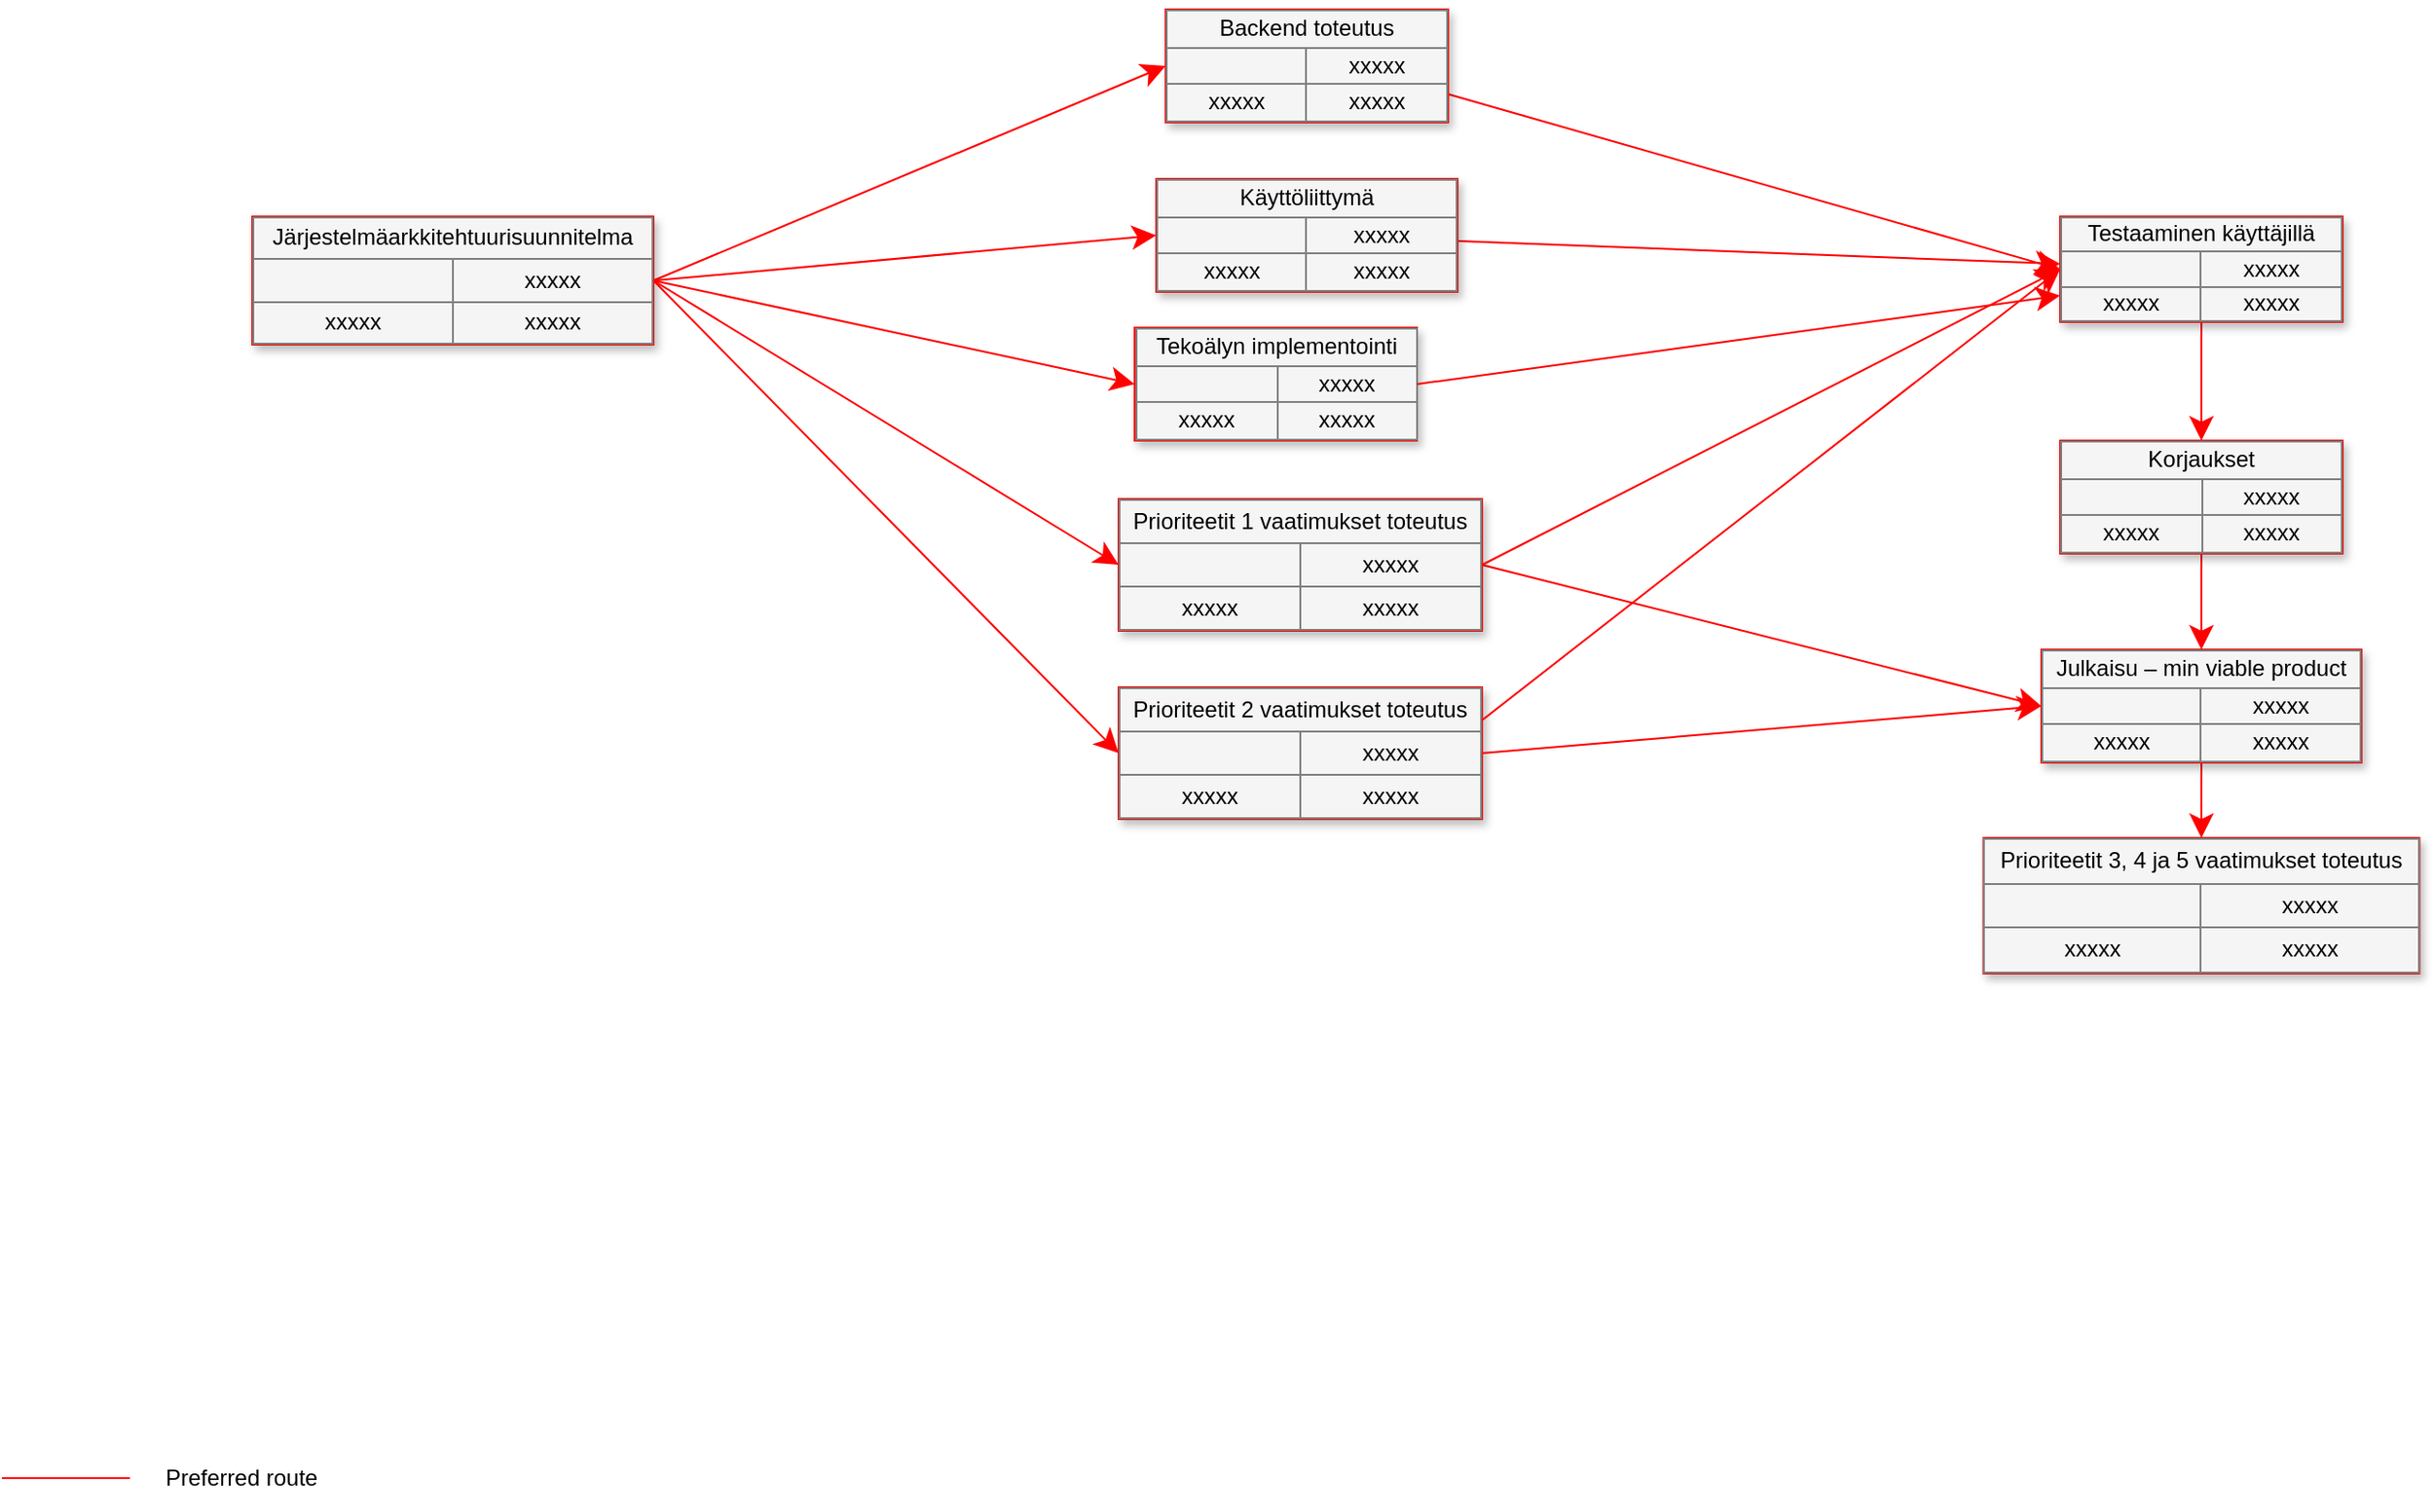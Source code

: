 <mxfile version="20.6.0" type="github">
  <diagram name="Page-1" id="9c096ad6-e400-ecc8-3e38-643d2caac077">
    <mxGraphModel dx="1384" dy="729" grid="1" gridSize="10" guides="1" tooltips="1" connect="1" arrows="1" fold="1" page="1" pageScale="1.5" pageWidth="1169" pageHeight="826" background="none" math="0" shadow="0">
      <root>
        <mxCell id="0" style=";html=1;" />
        <mxCell id="1" style=";html=1;" parent="0" />
        <mxCell id="3cfceab9cabfe5b9-22" style="edgeStyle=none;curved=1;html=1;startSize=10;endArrow=classic;endFill=1;endSize=10;strokeColor=#FF0000;strokeWidth=1;fontSize=12;entryX=0;entryY=0.5;entryDx=0;entryDy=0;exitX=1;exitY=0.5;exitDx=0;exitDy=0;" parent="1" source="30e23a8a0b95c500-1" target="3cfceab9cabfe5b9-6" edge="1">
          <mxGeometry relative="1" as="geometry">
            <mxPoint x="558.799" y="350" as="targetPoint" />
          </mxGeometry>
        </mxCell>
        <mxCell id="30e23a8a0b95c500-1" value="&lt;table border=&quot;1&quot; width=&quot;100%&quot; style=&quot;width: 100% ; height: 100% ; border-collapse: collapse&quot;&gt;&lt;tbody&gt;&lt;tr&gt;&lt;td colspan=&quot;2&quot; align=&quot;center&quot;&gt;Järjestelmäarkkitehtuurisuunnitelma&lt;/td&gt;&lt;/tr&gt;&lt;tr&gt;&lt;td align=&quot;center&quot;&gt;&lt;br&gt;&lt;/td&gt;&lt;td align=&quot;center&quot;&gt;xxxxx&lt;br&gt;&lt;/td&gt;&lt;/tr&gt;&lt;tr&gt;&lt;td align=&quot;center&quot;&gt;xxxxx&lt;br&gt;&lt;/td&gt;&lt;td align=&quot;center&quot;&gt;xxxxx&lt;br&gt;&lt;/td&gt;&lt;/tr&gt;&lt;/tbody&gt;&lt;/table&gt;" style="text;html=1;strokeColor=#FF0000;fillColor=#f5f5f5;overflow=fill;rounded=0;shadow=1;fontSize=12;align=center;" parent="1" vertex="1">
          <mxGeometry x="220" y="440" width="213" height="68" as="geometry" />
        </mxCell>
        <mxCell id="3cfceab9cabfe5b9-2" value="&lt;table border=&quot;1&quot; width=&quot;100%&quot; style=&quot;width: 100% ; height: 100% ; border-collapse: collapse&quot;&gt;&lt;tbody&gt;&lt;tr&gt;&lt;td colspan=&quot;2&quot; align=&quot;center&quot;&gt;Prioriteetit 3, 4 ja 5 vaatimukset toteutus&lt;/td&gt;&lt;/tr&gt;&lt;tr&gt;&lt;td align=&quot;center&quot;&gt;&lt;br&gt;&lt;/td&gt;&lt;td align=&quot;center&quot;&gt;xxxxx&lt;br&gt;&lt;/td&gt;&lt;/tr&gt;&lt;tr&gt;&lt;td align=&quot;center&quot;&gt;xxxxx&lt;br&gt;&lt;/td&gt;&lt;td align=&quot;center&quot;&gt;xxxxx&lt;br&gt;&lt;/td&gt;&lt;/tr&gt;&lt;/tbody&gt;&lt;/table&gt;" style="text;html=1;strokeColor=#FF0000;fillColor=#f5f5f5;overflow=fill;rounded=0;shadow=1;fontSize=12;align=center;" parent="1" vertex="1">
          <mxGeometry x="1139.25" y="770" width="231.5" height="72" as="geometry" />
        </mxCell>
        <mxCell id="3cfceab9cabfe5b9-35" style="edgeStyle=none;curved=1;html=1;startSize=10;endArrow=classic;endFill=1;endSize=10;strokeColor=#FF0000;strokeWidth=1;fontSize=12;" parent="1" source="3cfceab9cabfe5b9-3" target="3cfceab9cabfe5b9-2" edge="1">
          <mxGeometry relative="1" as="geometry" />
        </mxCell>
        <mxCell id="3cfceab9cabfe5b9-3" value="&lt;table border=&quot;1&quot; width=&quot;100%&quot; style=&quot;width: 100% ; height: 100% ; border-collapse: collapse&quot;&gt;&lt;tbody&gt;&lt;tr&gt;&lt;td colspan=&quot;2&quot; align=&quot;center&quot;&gt;Julkaisu – min viable product&lt;/td&gt;&lt;/tr&gt;&lt;tr&gt;&lt;td align=&quot;center&quot;&gt;&lt;br&gt;&lt;/td&gt;&lt;td align=&quot;center&quot;&gt;xxxxx&lt;br&gt;&lt;/td&gt;&lt;/tr&gt;&lt;tr&gt;&lt;td align=&quot;center&quot;&gt;xxxxx&lt;br&gt;&lt;/td&gt;&lt;td align=&quot;center&quot;&gt;xxxxx&lt;br&gt;&lt;/td&gt;&lt;/tr&gt;&lt;/tbody&gt;&lt;/table&gt;" style="text;html=1;strokeColor=#FF0000;fillColor=#f5f5f5;overflow=fill;rounded=0;shadow=1;fontSize=12;align=center;" parent="1" vertex="1">
          <mxGeometry x="1170" y="670" width="170" height="60" as="geometry" />
        </mxCell>
        <mxCell id="3cfceab9cabfe5b9-34" style="edgeStyle=none;curved=1;html=1;startSize=10;endArrow=classic;endFill=1;endSize=10;strokeColor=#FF0000;strokeWidth=1;fontSize=12;" parent="1" source="3cfceab9cabfe5b9-4" target="3cfceab9cabfe5b9-3" edge="1">
          <mxGeometry relative="1" as="geometry" />
        </mxCell>
        <mxCell id="3cfceab9cabfe5b9-4" value="&lt;table border=&quot;1&quot; width=&quot;100%&quot; style=&quot;width: 100% ; height: 100% ; border-collapse: collapse&quot;&gt;&lt;tbody&gt;&lt;tr&gt;&lt;td colspan=&quot;2&quot; align=&quot;center&quot;&gt;Korjaukset&lt;/td&gt;&lt;/tr&gt;&lt;tr&gt;&lt;td align=&quot;center&quot;&gt;&lt;br&gt;&lt;/td&gt;&lt;td align=&quot;center&quot;&gt;xxxxx&lt;br&gt;&lt;/td&gt;&lt;/tr&gt;&lt;tr&gt;&lt;td align=&quot;center&quot;&gt;xxxxx&lt;br&gt;&lt;/td&gt;&lt;td align=&quot;center&quot;&gt;xxxxx&lt;br&gt;&lt;/td&gt;&lt;/tr&gt;&lt;/tbody&gt;&lt;/table&gt;" style="text;html=1;strokeColor=#FF0000;fillColor=#f5f5f5;overflow=fill;rounded=0;shadow=1;fontSize=12;align=center;" parent="1" vertex="1">
          <mxGeometry x="1180" y="559" width="150" height="60" as="geometry" />
        </mxCell>
        <mxCell id="3cfceab9cabfe5b9-33" style="edgeStyle=none;curved=1;html=1;startSize=10;endArrow=classic;endFill=1;endSize=10;strokeColor=#FF0000;strokeWidth=1;fontSize=12;" parent="1" source="3cfceab9cabfe5b9-5" target="3cfceab9cabfe5b9-4" edge="1">
          <mxGeometry relative="1" as="geometry" />
        </mxCell>
        <mxCell id="3cfceab9cabfe5b9-5" value="&lt;table border=&quot;1&quot; width=&quot;100%&quot; style=&quot;width: 100% ; height: 100% ; border-collapse: collapse&quot;&gt;&lt;tbody&gt;&lt;tr&gt;&lt;td colspan=&quot;2&quot; align=&quot;center&quot;&gt;&lt;font style=&quot;font-size: 12px&quot;&gt;Testaaminen käyttäjillä&lt;/font&gt;&lt;/td&gt;&lt;/tr&gt;&lt;tr&gt;&lt;td align=&quot;center&quot;&gt;&lt;br&gt;&lt;/td&gt;&lt;td align=&quot;center&quot;&gt;xxxxx&lt;br&gt;&lt;/td&gt;&lt;/tr&gt;&lt;tr&gt;&lt;td align=&quot;center&quot;&gt;xxxxx&lt;br&gt;&lt;/td&gt;&lt;td align=&quot;center&quot;&gt;xxxxx&lt;br&gt;&lt;/td&gt;&lt;/tr&gt;&lt;/tbody&gt;&lt;/table&gt;" style="text;html=1;strokeColor=#FF0000;fillColor=#f5f5f5;overflow=fill;rounded=0;shadow=1;fontSize=12;align=center;" parent="1" vertex="1">
          <mxGeometry x="1180" y="440" width="150" height="56" as="geometry" />
        </mxCell>
        <mxCell id="3cfceab9cabfe5b9-24" style="edgeStyle=none;curved=1;html=1;startSize=10;endArrow=classic;endFill=1;endSize=10;strokeColor=#FF0000;strokeWidth=1;fontSize=12;entryX=0;entryY=0.5;entryDx=0;entryDy=0;exitX=1;exitY=0.75;exitDx=0;exitDy=0;" parent="1" source="3cfceab9cabfe5b9-6" target="3cfceab9cabfe5b9-5" edge="1">
          <mxGeometry relative="1" as="geometry">
            <mxPoint x="1437" y="308.095" as="targetPoint" />
          </mxGeometry>
        </mxCell>
        <mxCell id="3cfceab9cabfe5b9-6" value="&lt;table border=&quot;1&quot; width=&quot;100%&quot; style=&quot;width: 100% ; height: 100% ; border-collapse: collapse&quot;&gt;&lt;tbody&gt;&lt;tr&gt;&lt;td colspan=&quot;2&quot; align=&quot;center&quot;&gt;Backend toteutus&lt;/td&gt;&lt;/tr&gt;&lt;tr&gt;&lt;td align=&quot;center&quot;&gt;&lt;br&gt;&lt;/td&gt;&lt;td align=&quot;center&quot;&gt;xxxxx&lt;br&gt;&lt;/td&gt;&lt;/tr&gt;&lt;tr&gt;&lt;td align=&quot;center&quot;&gt;xxxxx&lt;br&gt;&lt;/td&gt;&lt;td align=&quot;center&quot;&gt;xxxxx&lt;br&gt;&lt;/td&gt;&lt;/tr&gt;&lt;/tbody&gt;&lt;/table&gt;" style="text;html=1;strokeColor=#FF0000;fillColor=#f5f5f5;overflow=fill;rounded=0;shadow=1;fontSize=12;align=center;" parent="1" vertex="1">
          <mxGeometry x="705" y="330" width="150" height="60" as="geometry" />
        </mxCell>
        <mxCell id="3cfceab9cabfe5b9-10" value="&lt;table border=&quot;1&quot; width=&quot;100%&quot; style=&quot;width: 100% ; height: 100% ; border-collapse: collapse&quot;&gt;&lt;tbody&gt;&lt;tr&gt;&lt;td colspan=&quot;2&quot; align=&quot;center&quot;&gt;Prioriteetit 2 vaatimukset toteutus&lt;/td&gt;&lt;/tr&gt;&lt;tr&gt;&lt;td align=&quot;center&quot;&gt;&lt;br&gt;&lt;/td&gt;&lt;td align=&quot;center&quot;&gt;xxxxx&lt;br&gt;&lt;/td&gt;&lt;/tr&gt;&lt;tr&gt;&lt;td align=&quot;center&quot;&gt;xxxxx&lt;br&gt;&lt;/td&gt;&lt;td align=&quot;center&quot;&gt;xxxxx&lt;br&gt;&lt;/td&gt;&lt;/tr&gt;&lt;/tbody&gt;&lt;/table&gt;" style="text;html=1;strokeColor=#FF0000;fillColor=#f5f5f5;overflow=fill;rounded=0;shadow=1;fontSize=12;align=center;" parent="1" vertex="1">
          <mxGeometry x="680" y="690" width="193" height="70" as="geometry" />
        </mxCell>
        <mxCell id="3cfceab9cabfe5b9-44" style="edgeStyle=none;curved=1;html=1;startSize=10;endArrow=classic;endFill=1;endSize=10;strokeColor=#FF0000;strokeWidth=1;fontSize=12;" parent="1" source="3cfceab9cabfe5b9-13" target="3cfceab9cabfe5b9-5" edge="1">
          <mxGeometry relative="1" as="geometry" />
        </mxCell>
        <mxCell id="3cfceab9cabfe5b9-13" value="&lt;table border=&quot;1&quot; width=&quot;100%&quot; style=&quot;width: 100% ; height: 100% ; border-collapse: collapse&quot;&gt;&lt;tbody&gt;&lt;tr&gt;&lt;td colspan=&quot;2&quot; align=&quot;center&quot;&gt;Käyttöliittymä&lt;/td&gt;&lt;/tr&gt;&lt;tr&gt;&lt;td align=&quot;center&quot;&gt;&lt;br&gt;&lt;/td&gt;&lt;td align=&quot;center&quot;&gt;xxxxx&lt;br&gt;&lt;/td&gt;&lt;/tr&gt;&lt;tr&gt;&lt;td align=&quot;center&quot;&gt;xxxxx&lt;br&gt;&lt;/td&gt;&lt;td align=&quot;center&quot;&gt;xxxxx&lt;br&gt;&lt;/td&gt;&lt;/tr&gt;&lt;/tbody&gt;&lt;/table&gt;" style="text;html=1;strokeColor=#FF0000;fillColor=#f5f5f5;overflow=fill;rounded=0;shadow=1;fontSize=12;align=center;" parent="1" vertex="1">
          <mxGeometry x="700" y="420" width="160" height="60" as="geometry" />
        </mxCell>
        <mxCell id="3cfceab9cabfe5b9-59" value="" style="line;strokeWidth=1;html=1;rounded=1;fontSize=12;align=center;verticalAlign=middle;strokeColor=#FF0000;endFill=1;endArrow=classic;endSize=10;startSize=10;" parent="1" vertex="1">
          <mxGeometry x="87" y="1105" width="68" height="10" as="geometry" />
        </mxCell>
        <mxCell id="3cfceab9cabfe5b9-60" value="Preferred route" style="text;html=1;strokeColor=none;fillColor=none;align=left;verticalAlign=middle;whiteSpace=wrap;rounded=0;shadow=1;fontSize=12;" parent="1" vertex="1">
          <mxGeometry x="172" y="1100" width="143" height="20" as="geometry" />
        </mxCell>
        <mxCell id="FI7qAAZSV-amiR6TvoOU-2" style="edgeStyle=none;curved=1;html=1;startSize=10;endArrow=classic;endFill=1;endSize=10;strokeColor=#FF0000;strokeWidth=1;fontSize=12;entryX=0;entryY=0.5;entryDx=0;entryDy=0;exitX=1;exitY=0.5;exitDx=0;exitDy=0;" edge="1" parent="1" source="30e23a8a0b95c500-1" target="3cfceab9cabfe5b9-13">
          <mxGeometry relative="1" as="geometry">
            <mxPoint x="309.143" y="442" as="sourcePoint" />
            <mxPoint x="674.857" y="250" as="targetPoint" />
          </mxGeometry>
        </mxCell>
        <mxCell id="FI7qAAZSV-amiR6TvoOU-4" style="edgeStyle=none;curved=1;html=1;startSize=10;endArrow=classic;endFill=1;endSize=10;strokeColor=#FF0000;strokeWidth=1;fontSize=12;exitX=1;exitY=0.5;exitDx=0;exitDy=0;entryX=0;entryY=0.5;entryDx=0;entryDy=0;startArrow=none;" edge="1" parent="1" source="FI7qAAZSV-amiR6TvoOU-5" target="3cfceab9cabfe5b9-3">
          <mxGeometry relative="1" as="geometry">
            <mxPoint x="1282" y="246.19" as="sourcePoint" />
            <mxPoint x="1447" y="303.81" as="targetPoint" />
          </mxGeometry>
        </mxCell>
        <mxCell id="FI7qAAZSV-amiR6TvoOU-5" value="&lt;table border=&quot;1&quot; width=&quot;100%&quot; style=&quot;width: 100% ; height: 100% ; border-collapse: collapse&quot;&gt;&lt;tbody&gt;&lt;tr&gt;&lt;td colspan=&quot;2&quot; align=&quot;center&quot;&gt;Prioriteetit 1 vaatimukset toteutus&lt;/td&gt;&lt;/tr&gt;&lt;tr&gt;&lt;td align=&quot;center&quot;&gt;&lt;br&gt;&lt;/td&gt;&lt;td align=&quot;center&quot;&gt;xxxxx&lt;br&gt;&lt;/td&gt;&lt;/tr&gt;&lt;tr&gt;&lt;td align=&quot;center&quot;&gt;xxxxx&lt;br&gt;&lt;/td&gt;&lt;td align=&quot;center&quot;&gt;xxxxx&lt;br&gt;&lt;/td&gt;&lt;/tr&gt;&lt;/tbody&gt;&lt;/table&gt;" style="text;html=1;strokeColor=#FF0000;fillColor=#f5f5f5;overflow=fill;rounded=0;shadow=1;fontSize=12;align=center;" vertex="1" parent="1">
          <mxGeometry x="680" y="590" width="193" height="70" as="geometry" />
        </mxCell>
        <mxCell id="FI7qAAZSV-amiR6TvoOU-7" value="&lt;table border=&quot;1&quot; width=&quot;100%&quot; style=&quot;width: 100% ; height: 100% ; border-collapse: collapse&quot;&gt;&lt;tbody&gt;&lt;tr&gt;&lt;td colspan=&quot;2&quot; align=&quot;center&quot;&gt;Tekoälyn implementointi&lt;/td&gt;&lt;/tr&gt;&lt;tr&gt;&lt;td align=&quot;center&quot;&gt;&lt;br&gt;&lt;/td&gt;&lt;td align=&quot;center&quot;&gt;xxxxx&lt;br&gt;&lt;/td&gt;&lt;/tr&gt;&lt;tr&gt;&lt;td align=&quot;center&quot;&gt;xxxxx&lt;br&gt;&lt;/td&gt;&lt;td align=&quot;center&quot;&gt;xxxxx&lt;br&gt;&lt;/td&gt;&lt;/tr&gt;&lt;/tbody&gt;&lt;/table&gt;" style="text;html=1;strokeColor=#FF0000;fillColor=#f5f5f5;overflow=fill;rounded=0;shadow=1;fontSize=12;align=center;" vertex="1" parent="1">
          <mxGeometry x="688.5" y="499" width="150" height="60" as="geometry" />
        </mxCell>
        <mxCell id="FI7qAAZSV-amiR6TvoOU-8" style="edgeStyle=none;curved=1;html=1;startSize=10;endArrow=classic;endFill=1;endSize=10;strokeColor=#FF0000;strokeWidth=1;fontSize=12;exitX=1;exitY=0.5;exitDx=0;exitDy=0;entryX=0;entryY=0.75;entryDx=0;entryDy=0;" edge="1" parent="1" source="FI7qAAZSV-amiR6TvoOU-7" target="3cfceab9cabfe5b9-5">
          <mxGeometry relative="1" as="geometry">
            <mxPoint x="997" y="601.5" as="sourcePoint" />
            <mxPoint x="1447" y="490.5" as="targetPoint" />
          </mxGeometry>
        </mxCell>
        <mxCell id="FI7qAAZSV-amiR6TvoOU-9" style="edgeStyle=none;curved=1;html=1;startSize=10;endArrow=classic;endFill=1;endSize=10;strokeColor=#FF0000;strokeWidth=1;fontSize=12;entryX=0;entryY=0.5;entryDx=0;entryDy=0;exitX=1;exitY=0.5;exitDx=0;exitDy=0;" edge="1" parent="1" source="30e23a8a0b95c500-1" target="FI7qAAZSV-amiR6TvoOU-7">
          <mxGeometry relative="1" as="geometry">
            <mxPoint x="314.598" y="511.972" as="sourcePoint" />
            <mxPoint x="847" y="620" as="targetPoint" />
          </mxGeometry>
        </mxCell>
        <mxCell id="FI7qAAZSV-amiR6TvoOU-12" style="edgeStyle=none;curved=1;html=1;startSize=10;endArrow=classic;endFill=1;endSize=10;strokeColor=#FF0000;strokeWidth=1;fontSize=12;exitX=1;exitY=0.5;exitDx=0;exitDy=0;startArrow=none;entryX=0;entryY=0.5;entryDx=0;entryDy=0;" edge="1" parent="1" source="3cfceab9cabfe5b9-10" target="3cfceab9cabfe5b9-3">
          <mxGeometry relative="1" as="geometry">
            <mxPoint x="830" y="435" as="sourcePoint" />
            <mxPoint x="1180" y="470" as="targetPoint" />
          </mxGeometry>
        </mxCell>
        <mxCell id="FI7qAAZSV-amiR6TvoOU-13" style="edgeStyle=none;curved=1;html=1;startSize=10;endArrow=classic;endFill=1;endSize=10;strokeColor=#FF0000;strokeWidth=1;fontSize=12;entryX=0;entryY=0.5;entryDx=0;entryDy=0;exitX=1;exitY=0.5;exitDx=0;exitDy=0;" edge="1" parent="1" source="30e23a8a0b95c500-1" target="3cfceab9cabfe5b9-10">
          <mxGeometry relative="1" as="geometry">
            <mxPoint x="380" y="470" as="sourcePoint" />
            <mxPoint x="554.829" y="360" as="targetPoint" />
          </mxGeometry>
        </mxCell>
        <mxCell id="FI7qAAZSV-amiR6TvoOU-14" style="edgeStyle=none;curved=1;html=1;startSize=10;endArrow=classic;endFill=1;endSize=10;strokeColor=#FF0000;strokeWidth=1;fontSize=12;entryX=0;entryY=0.5;entryDx=0;entryDy=0;exitX=1;exitY=0.5;exitDx=0;exitDy=0;" edge="1" parent="1" source="30e23a8a0b95c500-1" target="FI7qAAZSV-amiR6TvoOU-5">
          <mxGeometry relative="1" as="geometry">
            <mxPoint x="373.027" y="452" as="sourcePoint" />
            <mxPoint x="564.829" y="370" as="targetPoint" />
          </mxGeometry>
        </mxCell>
        <mxCell id="FI7qAAZSV-amiR6TvoOU-19" style="edgeStyle=none;curved=1;html=1;startSize=10;endArrow=classic;endFill=1;endSize=10;strokeColor=#FF0000;strokeWidth=1;fontSize=12;exitX=1;exitY=0.5;exitDx=0;exitDy=0;entryX=0;entryY=0.5;entryDx=0;entryDy=0;startArrow=none;" edge="1" parent="1" source="FI7qAAZSV-amiR6TvoOU-5" target="3cfceab9cabfe5b9-5">
          <mxGeometry relative="1" as="geometry">
            <mxPoint x="883" y="635" as="sourcePoint" />
            <mxPoint x="1180" y="710" as="targetPoint" />
          </mxGeometry>
        </mxCell>
        <mxCell id="FI7qAAZSV-amiR6TvoOU-20" style="edgeStyle=none;curved=1;html=1;startSize=10;endArrow=classic;endFill=1;endSize=10;strokeColor=#FF0000;strokeWidth=1;fontSize=12;exitX=1;exitY=0.25;exitDx=0;exitDy=0;entryX=0;entryY=0.5;entryDx=0;entryDy=0;startArrow=none;" edge="1" parent="1" source="3cfceab9cabfe5b9-10" target="3cfceab9cabfe5b9-5">
          <mxGeometry relative="1" as="geometry">
            <mxPoint x="883" y="635" as="sourcePoint" />
            <mxPoint x="1190" y="478" as="targetPoint" />
          </mxGeometry>
        </mxCell>
      </root>
    </mxGraphModel>
  </diagram>
</mxfile>
